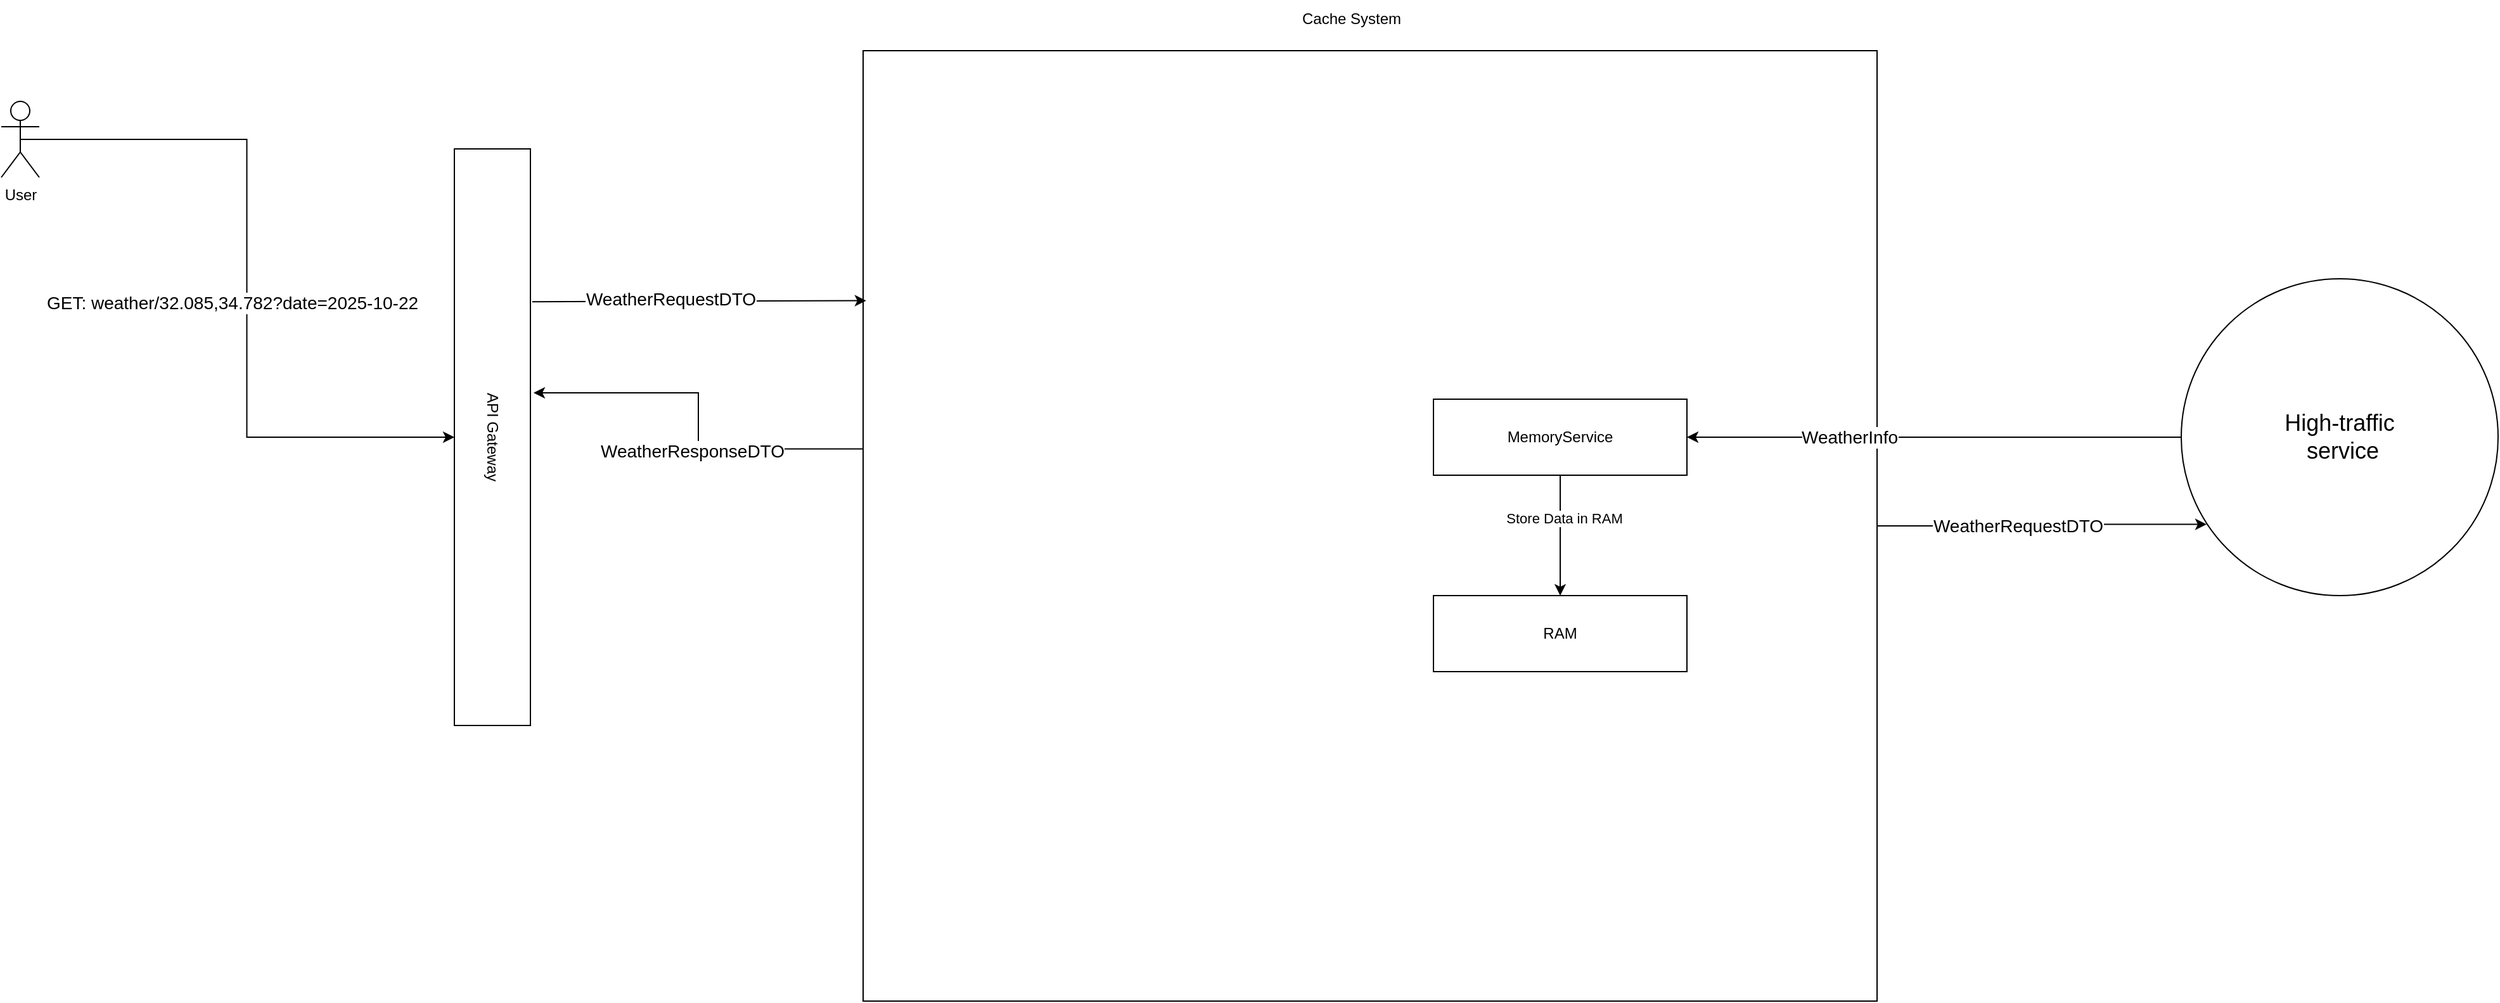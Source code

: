 <mxfile version="28.1.0">
  <diagram name="Page-1" id="XEiT1kLDCRGGdZglAhm5">
    <mxGraphModel dx="2637" dy="2053" grid="1" gridSize="10" guides="1" tooltips="1" connect="1" arrows="1" fold="1" page="1" pageScale="1" pageWidth="850" pageHeight="1100" math="0" shadow="0">
      <root>
        <mxCell id="0" />
        <mxCell id="1" parent="0" />
        <mxCell id="TR1ucW1oZCcEAV0Sezo2-6" style="edgeStyle=orthogonalEdgeStyle;rounded=0;orthogonalLoop=1;jettySize=auto;html=1;exitX=0.5;exitY=0.5;exitDx=0;exitDy=0;exitPerimeter=0;" edge="1" parent="1" source="TR1ucW1oZCcEAV0Sezo2-1" target="TR1ucW1oZCcEAV0Sezo2-4">
          <mxGeometry relative="1" as="geometry" />
        </mxCell>
        <mxCell id="TR1ucW1oZCcEAV0Sezo2-8" value="&lt;font style=&quot;font-size: 14px;&quot;&gt;GET: weather/32.085,34.782?date=2025-10-22&lt;/font&gt;" style="edgeLabel;html=1;align=center;verticalAlign=middle;resizable=0;points=[];" vertex="1" connectable="0" parent="TR1ucW1oZCcEAV0Sezo2-6">
          <mxGeometry x="-0.35" relative="1" as="geometry">
            <mxPoint x="-12" y="120" as="offset" />
          </mxGeometry>
        </mxCell>
        <mxCell id="TR1ucW1oZCcEAV0Sezo2-1" value="User" style="shape=umlActor;verticalLabelPosition=bottom;verticalAlign=top;html=1;outlineConnect=0;" vertex="1" parent="1">
          <mxGeometry x="-290" y="-100" width="30" height="60" as="geometry" />
        </mxCell>
        <mxCell id="TR1ucW1oZCcEAV0Sezo2-2" value="&lt;font style=&quot;font-size: 18px;&quot;&gt;High-traffic&lt;br&gt;&amp;nbsp;service&lt;/font&gt;" style="ellipse;whiteSpace=wrap;html=1;" vertex="1" parent="1">
          <mxGeometry x="1430" y="40" width="250" height="250" as="geometry" />
        </mxCell>
        <mxCell id="TR1ucW1oZCcEAV0Sezo2-3" value="" style="rounded=0;whiteSpace=wrap;html=1;" vertex="1" parent="1">
          <mxGeometry x="390" y="-140" width="800" height="750" as="geometry" />
        </mxCell>
        <mxCell id="TR1ucW1oZCcEAV0Sezo2-4" value="API Gateway" style="rounded=0;whiteSpace=wrap;html=1;rotation=90;" vertex="1" parent="1">
          <mxGeometry x="-130" y="135" width="455" height="60" as="geometry" />
        </mxCell>
        <mxCell id="TR1ucW1oZCcEAV0Sezo2-13" style="edgeStyle=orthogonalEdgeStyle;rounded=0;orthogonalLoop=1;jettySize=auto;html=1;entryX=0.08;entryY=0.775;entryDx=0;entryDy=0;entryPerimeter=0;" edge="1" parent="1" source="TR1ucW1oZCcEAV0Sezo2-3" target="TR1ucW1oZCcEAV0Sezo2-2">
          <mxGeometry relative="1" as="geometry" />
        </mxCell>
        <mxCell id="TR1ucW1oZCcEAV0Sezo2-21" value="&lt;span style=&quot;font-size: 14px;&quot;&gt;WeatherRequestDTO&lt;/span&gt;" style="edgeLabel;html=1;align=center;verticalAlign=middle;resizable=0;points=[];" vertex="1" connectable="0" parent="TR1ucW1oZCcEAV0Sezo2-13">
          <mxGeometry x="-0.436" y="3" relative="1" as="geometry">
            <mxPoint x="37" y="3" as="offset" />
          </mxGeometry>
        </mxCell>
        <mxCell id="TR1ucW1oZCcEAV0Sezo2-16" style="edgeStyle=orthogonalEdgeStyle;rounded=0;orthogonalLoop=1;jettySize=auto;html=1;exitX=0;exitY=0.419;exitDx=0;exitDy=0;exitPerimeter=0;" edge="1" parent="1" source="TR1ucW1oZCcEAV0Sezo2-3">
          <mxGeometry relative="1" as="geometry">
            <mxPoint x="310" y="10" as="sourcePoint" />
            <mxPoint x="130" y="130" as="targetPoint" />
            <Array as="points">
              <mxPoint x="260" y="174" />
              <mxPoint x="260" y="130" />
              <mxPoint x="130" y="130" />
            </Array>
          </mxGeometry>
        </mxCell>
        <mxCell id="TR1ucW1oZCcEAV0Sezo2-17" value="&lt;font style=&quot;font-size: 14px;&quot;&gt;WeatherResponseDTO&lt;/font&gt;" style="edgeLabel;html=1;align=center;verticalAlign=middle;resizable=0;points=[];" vertex="1" connectable="0" parent="TR1ucW1oZCcEAV0Sezo2-16">
          <mxGeometry x="-0.44" y="1" relative="1" as="geometry">
            <mxPoint x="-50" as="offset" />
          </mxGeometry>
        </mxCell>
        <mxCell id="TR1ucW1oZCcEAV0Sezo2-20" style="edgeStyle=orthogonalEdgeStyle;rounded=0;orthogonalLoop=1;jettySize=auto;html=1;" edge="1" parent="1" source="TR1ucW1oZCcEAV0Sezo2-2" target="TR1ucW1oZCcEAV0Sezo2-30">
          <mxGeometry relative="1" as="geometry" />
        </mxCell>
        <mxCell id="TR1ucW1oZCcEAV0Sezo2-22" value="&lt;font style=&quot;font-size: 14px;&quot;&gt;WeatherInfo&lt;/font&gt;" style="edgeLabel;html=1;align=center;verticalAlign=middle;resizable=0;points=[];" vertex="1" connectable="0" parent="TR1ucW1oZCcEAV0Sezo2-20">
          <mxGeometry x="0.547" y="-4" relative="1" as="geometry">
            <mxPoint x="39" y="4" as="offset" />
          </mxGeometry>
        </mxCell>
        <mxCell id="TR1ucW1oZCcEAV0Sezo2-23" value="" style="endArrow=classic;html=1;rounded=0;entryX=0.003;entryY=0.263;entryDx=0;entryDy=0;entryPerimeter=0;exitX=0.265;exitY=-0.024;exitDx=0;exitDy=0;exitPerimeter=0;" edge="1" parent="1" source="TR1ucW1oZCcEAV0Sezo2-4" target="TR1ucW1oZCcEAV0Sezo2-3">
          <mxGeometry width="50" height="50" relative="1" as="geometry">
            <mxPoint x="210" y="-10" as="sourcePoint" />
            <mxPoint x="260" y="-60" as="targetPoint" />
          </mxGeometry>
        </mxCell>
        <mxCell id="TR1ucW1oZCcEAV0Sezo2-24" value="&lt;font style=&quot;font-size: 14px;&quot;&gt;WeatherRequestDTO&lt;/font&gt;" style="edgeLabel;html=1;align=center;verticalAlign=middle;resizable=0;points=[];" vertex="1" connectable="0" parent="TR1ucW1oZCcEAV0Sezo2-23">
          <mxGeometry x="-0.361" y="2" relative="1" as="geometry">
            <mxPoint x="25" as="offset" />
          </mxGeometry>
        </mxCell>
        <mxCell id="TR1ucW1oZCcEAV0Sezo2-29" value="Cache System" style="text;html=1;align=center;verticalAlign=middle;resizable=0;points=[];autosize=1;strokeColor=none;fillColor=none;" vertex="1" parent="1">
          <mxGeometry x="725" y="-180" width="100" height="30" as="geometry" />
        </mxCell>
        <mxCell id="TR1ucW1oZCcEAV0Sezo2-36" style="edgeStyle=orthogonalEdgeStyle;rounded=0;orthogonalLoop=1;jettySize=auto;html=1;entryX=0.5;entryY=0;entryDx=0;entryDy=0;" edge="1" parent="1" source="TR1ucW1oZCcEAV0Sezo2-30" target="TR1ucW1oZCcEAV0Sezo2-32">
          <mxGeometry relative="1" as="geometry" />
        </mxCell>
        <mxCell id="TR1ucW1oZCcEAV0Sezo2-37" value="Store Data in RAM" style="edgeLabel;html=1;align=center;verticalAlign=middle;resizable=0;points=[];" vertex="1" connectable="0" parent="TR1ucW1oZCcEAV0Sezo2-36">
          <mxGeometry x="-0.282" y="3" relative="1" as="geometry">
            <mxPoint as="offset" />
          </mxGeometry>
        </mxCell>
        <mxCell id="TR1ucW1oZCcEAV0Sezo2-30" value="MemoryService" style="rounded=0;whiteSpace=wrap;html=1;" vertex="1" parent="1">
          <mxGeometry x="840" y="135" width="200" height="60" as="geometry" />
        </mxCell>
        <mxCell id="TR1ucW1oZCcEAV0Sezo2-32" value="RAM" style="rounded=0;whiteSpace=wrap;html=1;" vertex="1" parent="1">
          <mxGeometry x="840" y="290" width="200" height="60" as="geometry" />
        </mxCell>
      </root>
    </mxGraphModel>
  </diagram>
</mxfile>
